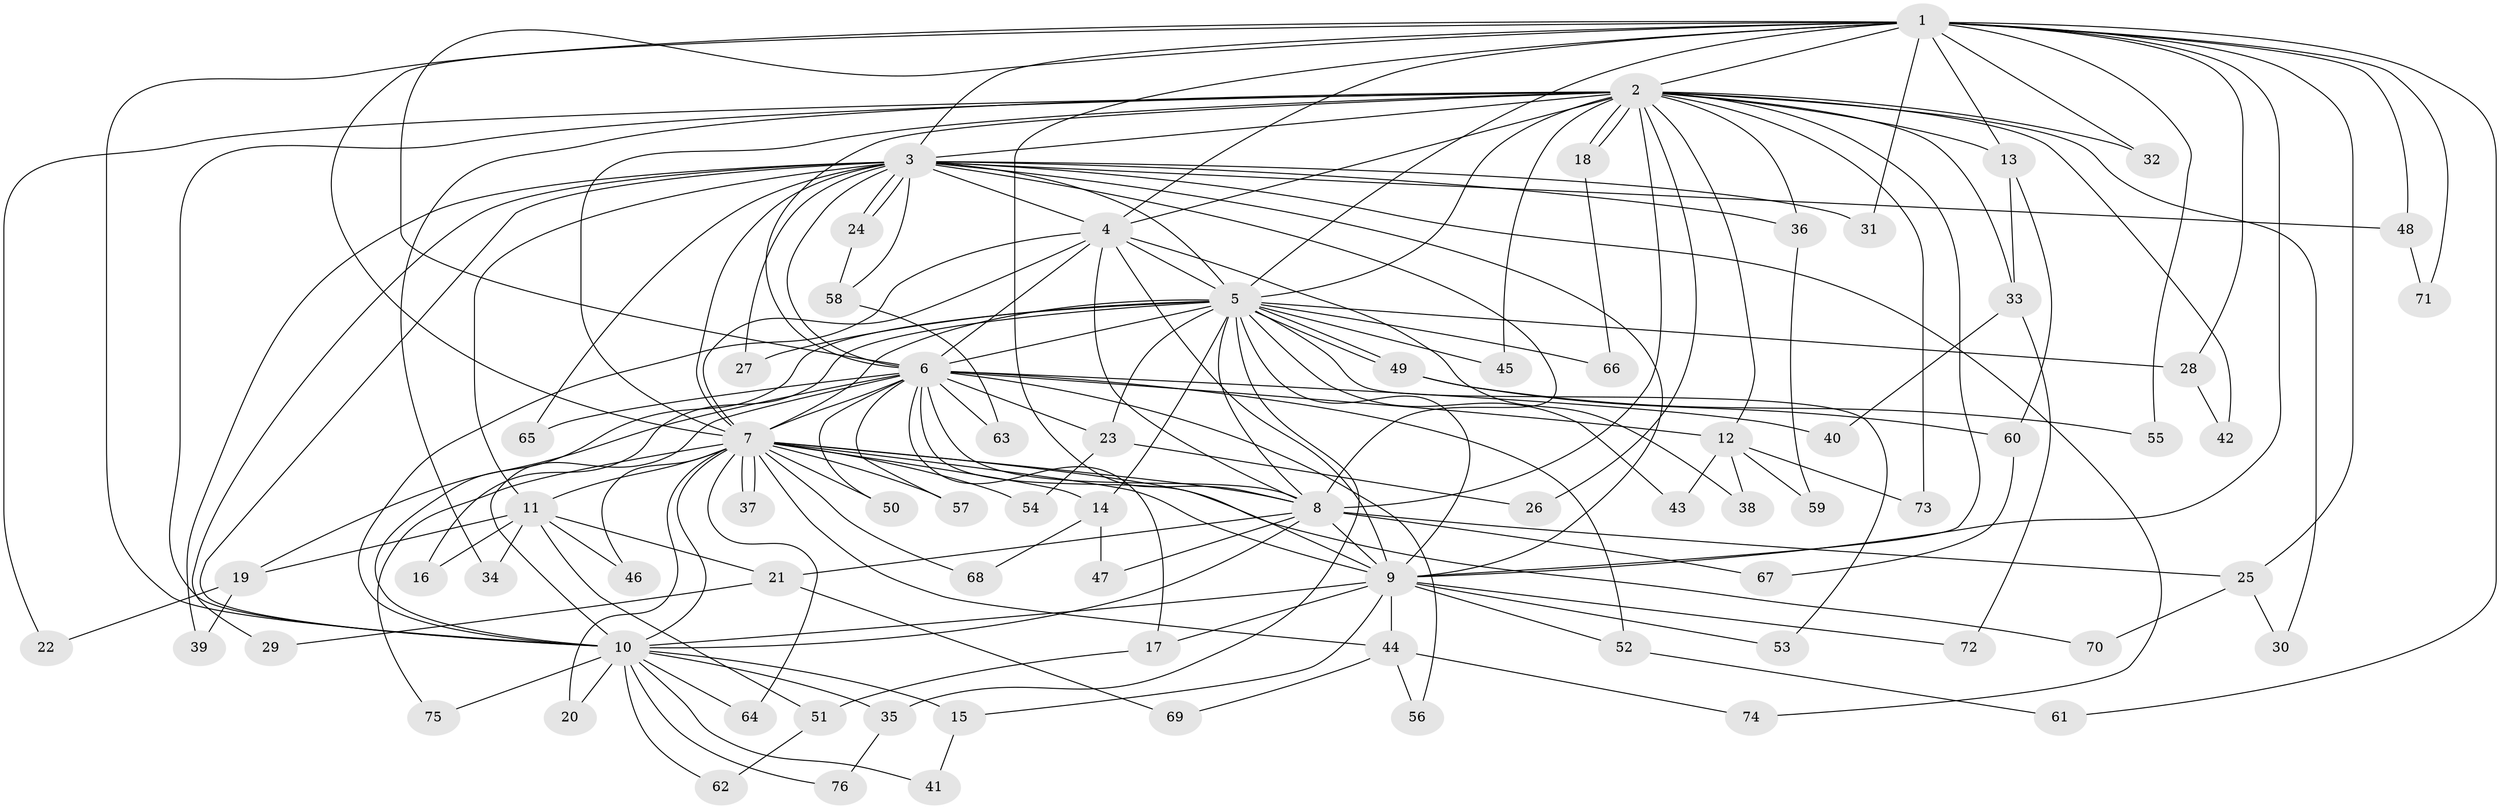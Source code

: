 // Generated by graph-tools (version 1.1) at 2025/13/03/09/25 04:13:43]
// undirected, 76 vertices, 177 edges
graph export_dot {
graph [start="1"]
  node [color=gray90,style=filled];
  1;
  2;
  3;
  4;
  5;
  6;
  7;
  8;
  9;
  10;
  11;
  12;
  13;
  14;
  15;
  16;
  17;
  18;
  19;
  20;
  21;
  22;
  23;
  24;
  25;
  26;
  27;
  28;
  29;
  30;
  31;
  32;
  33;
  34;
  35;
  36;
  37;
  38;
  39;
  40;
  41;
  42;
  43;
  44;
  45;
  46;
  47;
  48;
  49;
  50;
  51;
  52;
  53;
  54;
  55;
  56;
  57;
  58;
  59;
  60;
  61;
  62;
  63;
  64;
  65;
  66;
  67;
  68;
  69;
  70;
  71;
  72;
  73;
  74;
  75;
  76;
  1 -- 2;
  1 -- 3;
  1 -- 4;
  1 -- 5;
  1 -- 6;
  1 -- 7;
  1 -- 8;
  1 -- 9;
  1 -- 10;
  1 -- 13;
  1 -- 25;
  1 -- 28;
  1 -- 31;
  1 -- 32;
  1 -- 48;
  1 -- 55;
  1 -- 61;
  1 -- 71;
  2 -- 3;
  2 -- 4;
  2 -- 5;
  2 -- 6;
  2 -- 7;
  2 -- 8;
  2 -- 9;
  2 -- 10;
  2 -- 12;
  2 -- 13;
  2 -- 18;
  2 -- 18;
  2 -- 22;
  2 -- 26;
  2 -- 30;
  2 -- 32;
  2 -- 33;
  2 -- 34;
  2 -- 36;
  2 -- 42;
  2 -- 45;
  2 -- 73;
  3 -- 4;
  3 -- 5;
  3 -- 6;
  3 -- 7;
  3 -- 8;
  3 -- 9;
  3 -- 10;
  3 -- 11;
  3 -- 24;
  3 -- 24;
  3 -- 27;
  3 -- 29;
  3 -- 31;
  3 -- 36;
  3 -- 39;
  3 -- 48;
  3 -- 58;
  3 -- 65;
  3 -- 74;
  4 -- 5;
  4 -- 6;
  4 -- 7;
  4 -- 8;
  4 -- 9;
  4 -- 10;
  4 -- 38;
  5 -- 6;
  5 -- 7;
  5 -- 8;
  5 -- 9;
  5 -- 10;
  5 -- 14;
  5 -- 16;
  5 -- 23;
  5 -- 27;
  5 -- 28;
  5 -- 35;
  5 -- 43;
  5 -- 45;
  5 -- 49;
  5 -- 49;
  5 -- 53;
  5 -- 66;
  6 -- 7;
  6 -- 8;
  6 -- 9;
  6 -- 10;
  6 -- 12;
  6 -- 17;
  6 -- 19;
  6 -- 23;
  6 -- 40;
  6 -- 50;
  6 -- 52;
  6 -- 56;
  6 -- 57;
  6 -- 63;
  6 -- 65;
  7 -- 8;
  7 -- 9;
  7 -- 10;
  7 -- 11;
  7 -- 14;
  7 -- 20;
  7 -- 37;
  7 -- 37;
  7 -- 44;
  7 -- 46;
  7 -- 50;
  7 -- 54;
  7 -- 57;
  7 -- 64;
  7 -- 68;
  7 -- 70;
  7 -- 75;
  8 -- 9;
  8 -- 10;
  8 -- 21;
  8 -- 25;
  8 -- 47;
  8 -- 67;
  9 -- 10;
  9 -- 15;
  9 -- 17;
  9 -- 44;
  9 -- 52;
  9 -- 53;
  9 -- 72;
  10 -- 15;
  10 -- 20;
  10 -- 35;
  10 -- 41;
  10 -- 62;
  10 -- 64;
  10 -- 75;
  10 -- 76;
  11 -- 16;
  11 -- 19;
  11 -- 21;
  11 -- 34;
  11 -- 46;
  11 -- 51;
  12 -- 38;
  12 -- 43;
  12 -- 59;
  12 -- 73;
  13 -- 33;
  13 -- 60;
  14 -- 47;
  14 -- 68;
  15 -- 41;
  17 -- 51;
  18 -- 66;
  19 -- 22;
  19 -- 39;
  21 -- 29;
  21 -- 69;
  23 -- 26;
  23 -- 54;
  24 -- 58;
  25 -- 30;
  25 -- 70;
  28 -- 42;
  33 -- 40;
  33 -- 72;
  35 -- 76;
  36 -- 59;
  44 -- 56;
  44 -- 69;
  44 -- 74;
  48 -- 71;
  49 -- 55;
  49 -- 60;
  51 -- 62;
  52 -- 61;
  58 -- 63;
  60 -- 67;
}
